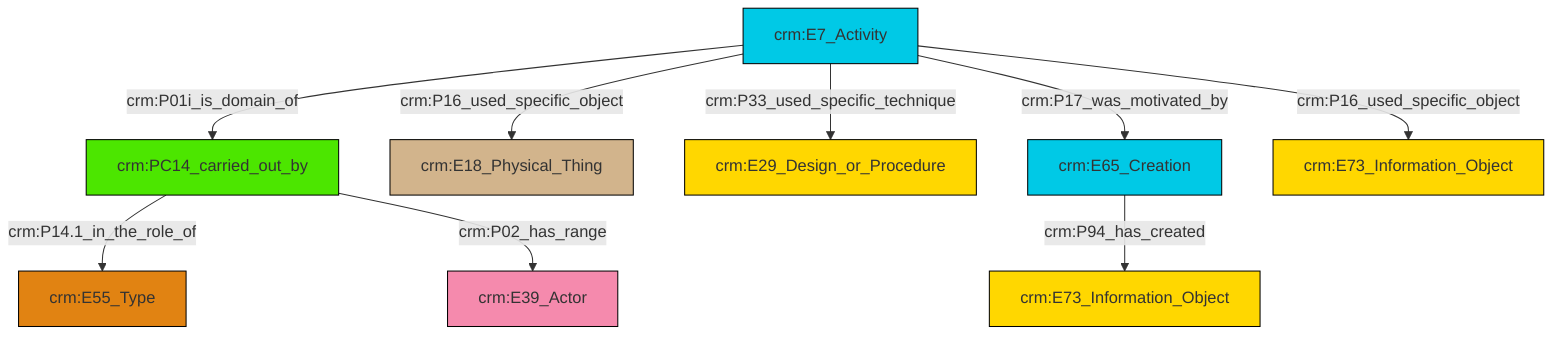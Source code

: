 graph TD
classDef Literal fill:#f2f2f2,stroke:#000000;
classDef CRM_Entity fill:#FFFFFF,stroke:#000000;
classDef Temporal_Entity fill:#00C9E6, stroke:#000000;
classDef Type fill:#E18312, stroke:#000000;
classDef Time-Span fill:#2C9C91, stroke:#000000;
classDef Appellation fill:#FFEB7F, stroke:#000000;
classDef Place fill:#008836, stroke:#000000;
classDef Persistent_Item fill:#B266B2, stroke:#000000;
classDef Conceptual_Object fill:#FFD700, stroke:#000000;
classDef Physical_Thing fill:#D2B48C, stroke:#000000;
classDef Actor fill:#f58aad, stroke:#000000;
classDef PC_Classes fill:#4ce600, stroke:#000000;
classDef Multi fill:#cccccc,stroke:#000000;

0["crm:PC14_carried_out_by"]:::PC_Classes -->|crm:P14.1_in_the_role_of| 1["crm:E55_Type"]:::Type
2["crm:E7_Activity"]:::Temporal_Entity -->|crm:P01i_is_domain_of| 0["crm:PC14_carried_out_by"]:::PC_Classes
0["crm:PC14_carried_out_by"]:::PC_Classes -->|crm:P02_has_range| 4["crm:E39_Actor"]:::Actor
2["crm:E7_Activity"]:::Temporal_Entity -->|crm:P16_used_specific_object| 5["crm:E18_Physical_Thing"]:::Physical_Thing
2["crm:E7_Activity"]:::Temporal_Entity -->|crm:P33_used_specific_technique| 7["crm:E29_Design_or_Procedure"]:::Conceptual_Object
2["crm:E7_Activity"]:::Temporal_Entity -->|crm:P17_was_motivated_by| 9["crm:E65_Creation"]:::Temporal_Entity
9["crm:E65_Creation"]:::Temporal_Entity -->|crm:P94_has_created| 13["crm:E73_Information_Object"]:::Conceptual_Object
2["crm:E7_Activity"]:::Temporal_Entity -->|crm:P16_used_specific_object| 11["crm:E73_Information_Object"]:::Conceptual_Object